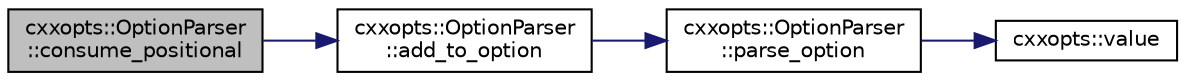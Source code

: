 digraph "cxxopts::OptionParser::consume_positional"
{
 // LATEX_PDF_SIZE
  edge [fontname="Helvetica",fontsize="10",labelfontname="Helvetica",labelfontsize="10"];
  node [fontname="Helvetica",fontsize="10",shape=record];
  rankdir="LR";
  Node1 [label="cxxopts::OptionParser\l::consume_positional",height=0.2,width=0.4,color="black", fillcolor="grey75", style="filled", fontcolor="black",tooltip=" "];
  Node1 -> Node2 [color="midnightblue",fontsize="10",style="solid",fontname="Helvetica"];
  Node2 [label="cxxopts::OptionParser\l::add_to_option",height=0.2,width=0.4,color="black", fillcolor="white", style="filled",URL="$classcxxopts_1_1_option_parser.html#a20b45a90265756b859aec3ebcbee8724",tooltip=" "];
  Node2 -> Node3 [color="midnightblue",fontsize="10",style="solid",fontname="Helvetica"];
  Node3 [label="cxxopts::OptionParser\l::parse_option",height=0.2,width=0.4,color="black", fillcolor="white", style="filled",URL="$classcxxopts_1_1_option_parser.html#a07db7b6bb2095df7b75b50ed2311ffe5",tooltip=" "];
  Node3 -> Node4 [color="midnightblue",fontsize="10",style="solid",fontname="Helvetica"];
  Node4 [label="cxxopts::value",height=0.2,width=0.4,color="black", fillcolor="white", style="filled",URL="$namespacecxxopts.html#a6b58e451713ebbf12866c1cd8e0a66ab",tooltip=" "];
}
